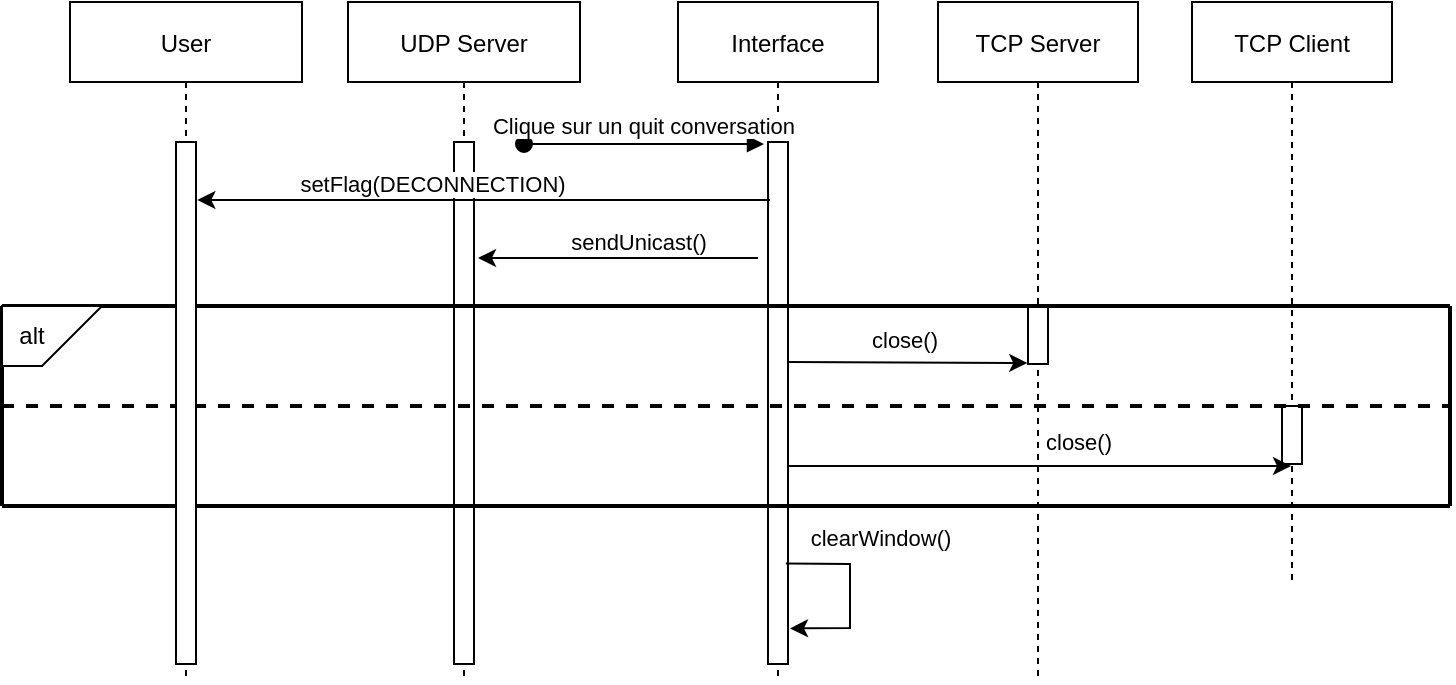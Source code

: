 <mxfile version="16.4.11" type="github">
  <diagram id="lTktmKRkTmKI9LcrY_-9" name="Page-1">
    <mxGraphModel dx="858" dy="487" grid="1" gridSize="10" guides="1" tooltips="1" connect="1" arrows="1" fold="1" page="1" pageScale="1" pageWidth="1169" pageHeight="827" math="0" shadow="0">
      <root>
        <mxCell id="0" />
        <mxCell id="1" parent="0" />
        <mxCell id="kC-yQo851bFsFaCe_y3G-1" value="TCP Client" style="shape=umlLifeline;perimeter=lifelinePerimeter;container=1;collapsible=0;recursiveResize=0;rounded=0;shadow=0;strokeWidth=1;" vertex="1" parent="1">
          <mxGeometry x="655" y="40" width="100" height="290" as="geometry" />
        </mxCell>
        <mxCell id="kC-yQo851bFsFaCe_y3G-2" value="" style="points=[];perimeter=orthogonalPerimeter;rounded=0;shadow=0;strokeWidth=1;" vertex="1" parent="kC-yQo851bFsFaCe_y3G-1">
          <mxGeometry x="45" y="202" width="10" height="29" as="geometry" />
        </mxCell>
        <mxCell id="kC-yQo851bFsFaCe_y3G-3" value="UDP Server" style="shape=umlLifeline;perimeter=lifelinePerimeter;container=1;collapsible=0;recursiveResize=0;rounded=0;shadow=0;strokeWidth=1;" vertex="1" parent="1">
          <mxGeometry x="233" y="40" width="116" height="340" as="geometry" />
        </mxCell>
        <mxCell id="kC-yQo851bFsFaCe_y3G-4" value="" style="points=[];perimeter=orthogonalPerimeter;rounded=0;shadow=0;strokeWidth=1;" vertex="1" parent="kC-yQo851bFsFaCe_y3G-3">
          <mxGeometry x="53" y="70" width="10" height="261" as="geometry" />
        </mxCell>
        <mxCell id="kC-yQo851bFsFaCe_y3G-28" value="" style="endArrow=classic;html=1;rounded=0;" edge="1" parent="kC-yQo851bFsFaCe_y3G-3">
          <mxGeometry width="50" height="50" relative="1" as="geometry">
            <mxPoint x="205" y="128" as="sourcePoint" />
            <mxPoint x="65" y="128" as="targetPoint" />
          </mxGeometry>
        </mxCell>
        <mxCell id="kC-yQo851bFsFaCe_y3G-29" value="sendUnicast()" style="edgeLabel;html=1;align=center;verticalAlign=middle;resizable=0;points=[];" vertex="1" connectable="0" parent="kC-yQo851bFsFaCe_y3G-28">
          <mxGeometry x="0.49" relative="1" as="geometry">
            <mxPoint x="44" y="-8" as="offset" />
          </mxGeometry>
        </mxCell>
        <mxCell id="kC-yQo851bFsFaCe_y3G-5" value="Interface" style="shape=umlLifeline;perimeter=lifelinePerimeter;container=1;collapsible=0;recursiveResize=0;rounded=0;shadow=0;strokeWidth=1;" vertex="1" parent="1">
          <mxGeometry x="398" y="40" width="100" height="340" as="geometry" />
        </mxCell>
        <mxCell id="kC-yQo851bFsFaCe_y3G-6" value="" style="endArrow=classic;html=1;rounded=0;entryX=-0.038;entryY=0.525;entryDx=0;entryDy=0;entryPerimeter=0;" edge="1" parent="kC-yQo851bFsFaCe_y3G-5">
          <mxGeometry width="50" height="50" relative="1" as="geometry">
            <mxPoint x="55" y="180" as="sourcePoint" />
            <mxPoint x="174.62" y="180.5" as="targetPoint" />
          </mxGeometry>
        </mxCell>
        <mxCell id="kC-yQo851bFsFaCe_y3G-7" value="close()" style="edgeLabel;html=1;align=center;verticalAlign=middle;resizable=0;points=[];" vertex="1" connectable="0" parent="kC-yQo851bFsFaCe_y3G-6">
          <mxGeometry x="0.327" relative="1" as="geometry">
            <mxPoint x="-22" y="-12" as="offset" />
          </mxGeometry>
        </mxCell>
        <mxCell id="kC-yQo851bFsFaCe_y3G-8" value="" style="points=[];perimeter=orthogonalPerimeter;rounded=0;shadow=0;strokeWidth=1;" vertex="1" parent="kC-yQo851bFsFaCe_y3G-5">
          <mxGeometry x="45" y="70" width="10" height="261" as="geometry" />
        </mxCell>
        <mxCell id="kC-yQo851bFsFaCe_y3G-9" value="" style="endArrow=classic;html=1;rounded=0;" edge="1" parent="kC-yQo851bFsFaCe_y3G-5">
          <mxGeometry width="50" height="50" relative="1" as="geometry">
            <mxPoint x="46" y="99" as="sourcePoint" />
            <mxPoint x="-240.333" y="99" as="targetPoint" />
          </mxGeometry>
        </mxCell>
        <mxCell id="kC-yQo851bFsFaCe_y3G-10" value="setFlag(DECONNECTION)" style="edgeLabel;html=1;align=center;verticalAlign=middle;resizable=0;points=[];" vertex="1" connectable="0" parent="kC-yQo851bFsFaCe_y3G-9">
          <mxGeometry x="0.49" relative="1" as="geometry">
            <mxPoint x="44" y="-8" as="offset" />
          </mxGeometry>
        </mxCell>
        <mxCell id="kC-yQo851bFsFaCe_y3G-11" value="" style="endArrow=classic;html=1;rounded=0;" edge="1" parent="kC-yQo851bFsFaCe_y3G-5">
          <mxGeometry width="50" height="50" relative="1" as="geometry">
            <mxPoint x="55" y="232" as="sourcePoint" />
            <mxPoint x="306.5" y="232" as="targetPoint" />
          </mxGeometry>
        </mxCell>
        <mxCell id="kC-yQo851bFsFaCe_y3G-12" value="close()" style="edgeLabel;html=1;align=center;verticalAlign=middle;resizable=0;points=[];" vertex="1" connectable="0" parent="kC-yQo851bFsFaCe_y3G-11">
          <mxGeometry x="0.327" relative="1" as="geometry">
            <mxPoint x="-22" y="-12" as="offset" />
          </mxGeometry>
        </mxCell>
        <mxCell id="kC-yQo851bFsFaCe_y3G-15" value="TCP Server" style="shape=umlLifeline;perimeter=lifelinePerimeter;container=1;collapsible=0;recursiveResize=0;rounded=0;shadow=0;strokeWidth=1;" vertex="1" parent="1">
          <mxGeometry x="528" y="40" width="100" height="340" as="geometry" />
        </mxCell>
        <mxCell id="kC-yQo851bFsFaCe_y3G-16" value="" style="points=[];perimeter=orthogonalPerimeter;rounded=0;shadow=0;strokeWidth=1;" vertex="1" parent="kC-yQo851bFsFaCe_y3G-15">
          <mxGeometry x="45" y="152" width="10" height="29" as="geometry" />
        </mxCell>
        <mxCell id="kC-yQo851bFsFaCe_y3G-17" value="" style="endArrow=none;html=1;rounded=0;fontFamily=Helvetica;fontSize=12;fontColor=default;strokeWidth=2;dashed=1;" edge="1" parent="kC-yQo851bFsFaCe_y3G-15">
          <mxGeometry width="50" height="50" relative="1" as="geometry">
            <mxPoint x="-468" y="202" as="sourcePoint" />
            <mxPoint x="256" y="202" as="targetPoint" />
          </mxGeometry>
        </mxCell>
        <mxCell id="kC-yQo851bFsFaCe_y3G-18" value="" style="endArrow=none;html=1;rounded=0;fontFamily=Helvetica;fontSize=12;fontColor=default;strokeWidth=2;" edge="1" parent="kC-yQo851bFsFaCe_y3G-15">
          <mxGeometry width="50" height="50" relative="1" as="geometry">
            <mxPoint x="-468" y="252" as="sourcePoint" />
            <mxPoint x="256" y="252" as="targetPoint" />
          </mxGeometry>
        </mxCell>
        <mxCell id="kC-yQo851bFsFaCe_y3G-19" value="" style="endArrow=none;html=1;rounded=0;fontFamily=Helvetica;fontSize=12;fontColor=default;strokeWidth=2;exitX=1;exitY=1;exitDx=0;exitDy=0;exitPerimeter=0;" edge="1" parent="kC-yQo851bFsFaCe_y3G-15" source="kC-yQo851bFsFaCe_y3G-22">
          <mxGeometry width="50" height="50" relative="1" as="geometry">
            <mxPoint x="-420" y="152" as="sourcePoint" />
            <mxPoint x="256" y="152" as="targetPoint" />
          </mxGeometry>
        </mxCell>
        <mxCell id="kC-yQo851bFsFaCe_y3G-20" value="Clique sur un quit conversation" style="verticalAlign=bottom;startArrow=oval;endArrow=block;startSize=8;shadow=0;strokeWidth=1;" edge="1" parent="1">
          <mxGeometry relative="1" as="geometry">
            <mxPoint x="321.0" y="111" as="sourcePoint" />
            <mxPoint x="441" y="111" as="targetPoint" />
          </mxGeometry>
        </mxCell>
        <mxCell id="kC-yQo851bFsFaCe_y3G-21" value="" style="endArrow=none;html=1;rounded=0;fontFamily=Helvetica;fontSize=12;fontColor=default;strokeWidth=2;" edge="1" parent="1">
          <mxGeometry width="50" height="50" relative="1" as="geometry">
            <mxPoint x="60" y="292" as="sourcePoint" />
            <mxPoint x="60" y="192" as="targetPoint" />
          </mxGeometry>
        </mxCell>
        <mxCell id="kC-yQo851bFsFaCe_y3G-22" value="alt&amp;nbsp;&amp;nbsp;&amp;nbsp;&amp;nbsp;&amp;nbsp;&amp;nbsp; " style="shape=card;whiteSpace=wrap;html=1;rounded=0;shadow=0;fontFamily=Helvetica;fontSize=12;fontColor=default;strokeColor=default;strokeWidth=1;fillColor=default;gradientColor=none;flipV=1;flipH=1;" vertex="1" parent="1">
          <mxGeometry x="60" y="192" width="50" height="30" as="geometry" />
        </mxCell>
        <mxCell id="kC-yQo851bFsFaCe_y3G-23" value="" style="endArrow=none;html=1;rounded=0;fontFamily=Helvetica;fontSize=12;fontColor=default;strokeWidth=2;" edge="1" parent="1">
          <mxGeometry width="50" height="50" relative="1" as="geometry">
            <mxPoint x="784" y="292" as="sourcePoint" />
            <mxPoint x="784" y="192" as="targetPoint" />
          </mxGeometry>
        </mxCell>
        <mxCell id="kC-yQo851bFsFaCe_y3G-24" value="" style="endArrow=classic;html=1;rounded=0;exitX=0.893;exitY=0.064;exitDx=0;exitDy=0;exitPerimeter=0;entryX=1.1;entryY=0.226;entryDx=0;entryDy=0;entryPerimeter=0;" edge="1" parent="1">
          <mxGeometry width="50" height="50" relative="1" as="geometry">
            <mxPoint x="451.93" y="320.8" as="sourcePoint" />
            <mxPoint x="454" y="353.2" as="targetPoint" />
            <Array as="points">
              <mxPoint x="484" y="321" />
              <mxPoint x="484" y="353" />
            </Array>
          </mxGeometry>
        </mxCell>
        <mxCell id="kC-yQo851bFsFaCe_y3G-25" value="clearWindow()" style="edgeLabel;html=1;align=center;verticalAlign=middle;resizable=0;points=[];" vertex="1" connectable="0" parent="kC-yQo851bFsFaCe_y3G-24">
          <mxGeometry x="-0.458" y="2" relative="1" as="geometry">
            <mxPoint x="21" y="-11" as="offset" />
          </mxGeometry>
        </mxCell>
        <mxCell id="kC-yQo851bFsFaCe_y3G-26" value="User" style="shape=umlLifeline;perimeter=lifelinePerimeter;container=1;collapsible=0;recursiveResize=0;rounded=0;shadow=0;strokeWidth=1;" vertex="1" parent="1">
          <mxGeometry x="94" y="40" width="116" height="340" as="geometry" />
        </mxCell>
        <mxCell id="kC-yQo851bFsFaCe_y3G-27" value="" style="points=[];perimeter=orthogonalPerimeter;rounded=0;shadow=0;strokeWidth=1;" vertex="1" parent="kC-yQo851bFsFaCe_y3G-26">
          <mxGeometry x="53" y="70" width="10" height="261" as="geometry" />
        </mxCell>
      </root>
    </mxGraphModel>
  </diagram>
</mxfile>
